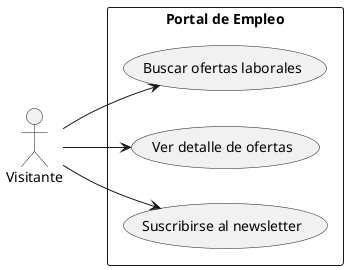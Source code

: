 @startuml Visitante
left to right direction
skinparam packageStyle rectangle

actor Visitante

rectangle "Portal de Empleo" {
  (Buscar ofertas laborales) as BuscarOfertas
  (Ver detalle de ofertas) as VerDetalle
  (Suscribirse al newsletter) as SuscribirseNewsletter
}

Visitante --> BuscarOfertas
Visitante --> VerDetalle
Visitante --> SuscribirseNewsletter
@enduml

@startuml Desarrollador_ConGestionarOfertas
left to right direction
skinparam packageStyle rectangle

actor Desarrollador

rectangle "Portal de Empleo" {
  (Registrarse) as RegDev
  (Iniciar sesión) as LoginDev
  (Gestionar perfil profesional) as GestionarPerfil
  (Gestionar ofertas) as GestionarOfertas
  (Buscar ofertas laborales) as BuscarOfertas
  (Ver detalle de ofertas) as VerDetalle
  (Postularse a ofertas) as Postularse
  (Guardar ofertas como favoritas) as GuardarFavoritas
  (Gestionar postulaciones) as GestionarPostulaciones
  (Visualizar historial de postulaciones) as VerHistorial
  (Visualizar estado de la postulación) as VerEstado
  (Recibir notificación por cambio de estado) as NotificarCambioEstado
  (Filtrar ofertas laborales) as FiltrarOfertas
  (Filtrar postulaciones laborales) as FiltrarPostulaciones
  (Suscribirse al newsletter) as SuscribirseNewsletter


  GestionarOfertas --> BuscarOfertas : <<extend>>
  GestionarOfertas --> VerDetalle : <<extend>>
  GestionarOfertas --> Postularse : <<extend>>
  GestionarOfertas --> GuardarFavoritas : <<extend>>
  GestionarOfertas --> FiltrarOfertas : <<extend>>

  GestionarPostulaciones --> VerHistorial : <<extend>>
  GestionarPostulaciones --> VerEstado : <<extend>>
  GestionarPostulaciones --> FiltrarPostulaciones : <<extend>>

  VerEstado --> NotificarCambioEstado : <<include>>
}

Desarrollador --> RegDev
Desarrollador --> LoginDev
Desarrollador --> GestionarPerfil
Desarrollador --> GestionarOfertas
Desarrollador --> GestionarPostulaciones
Desarrollador --> SuscribirseNewsletter
@enduml



@startuml Empresa
left to right direction
skinparam packageStyle rectangle

actor Empresa

rectangle "Portal de Empleo" {
  (Registrarse) as RegEmp
  (Iniciar sesión) as LoginEmp
  (Publicar ofertas laborales) as PublicarOferta
  (Editar o eliminar ofertas) as EditarOferta
  (Ver postulaciones recibidas) as VerPostulaciones
  (Ver perfiles de candidatos) as VerPerfiles
  (Gestionar postulaciones) as GestionarPostulantes
  (Gestionar Ofertas Laborales) as GestionarOfertas

  (Modificar estado de postulacion) as ModificarEstado
  (Enviar notificación por cambio de estado) as NotificarCambioEstado
  (Filtrar postulaciones laborales) as FiltrarPostulaciones
  (Filtrar ofertas laborales publicadas) as FiltrarOfertas
  
}

GestionarOfertas --> PublicarOferta
GestionarOfertas --> EditarOferta
GestionarOfertas --> FiltrarOfertas

Empresa --> GestionarPostulantes
GestionarPostulantes --> VerPostulaciones
GestionarPostulantes --> ModificarEstado
GestionarPostulantes --> FiltrarPostulaciones

ModificarEstado --> NotificarCambioEstado :<<include>>
Empresa --> GestionarOfertas

Empresa --> RegEmp
Empresa --> LoginEmp
Empresa --> VerPerfiles

@enduml

